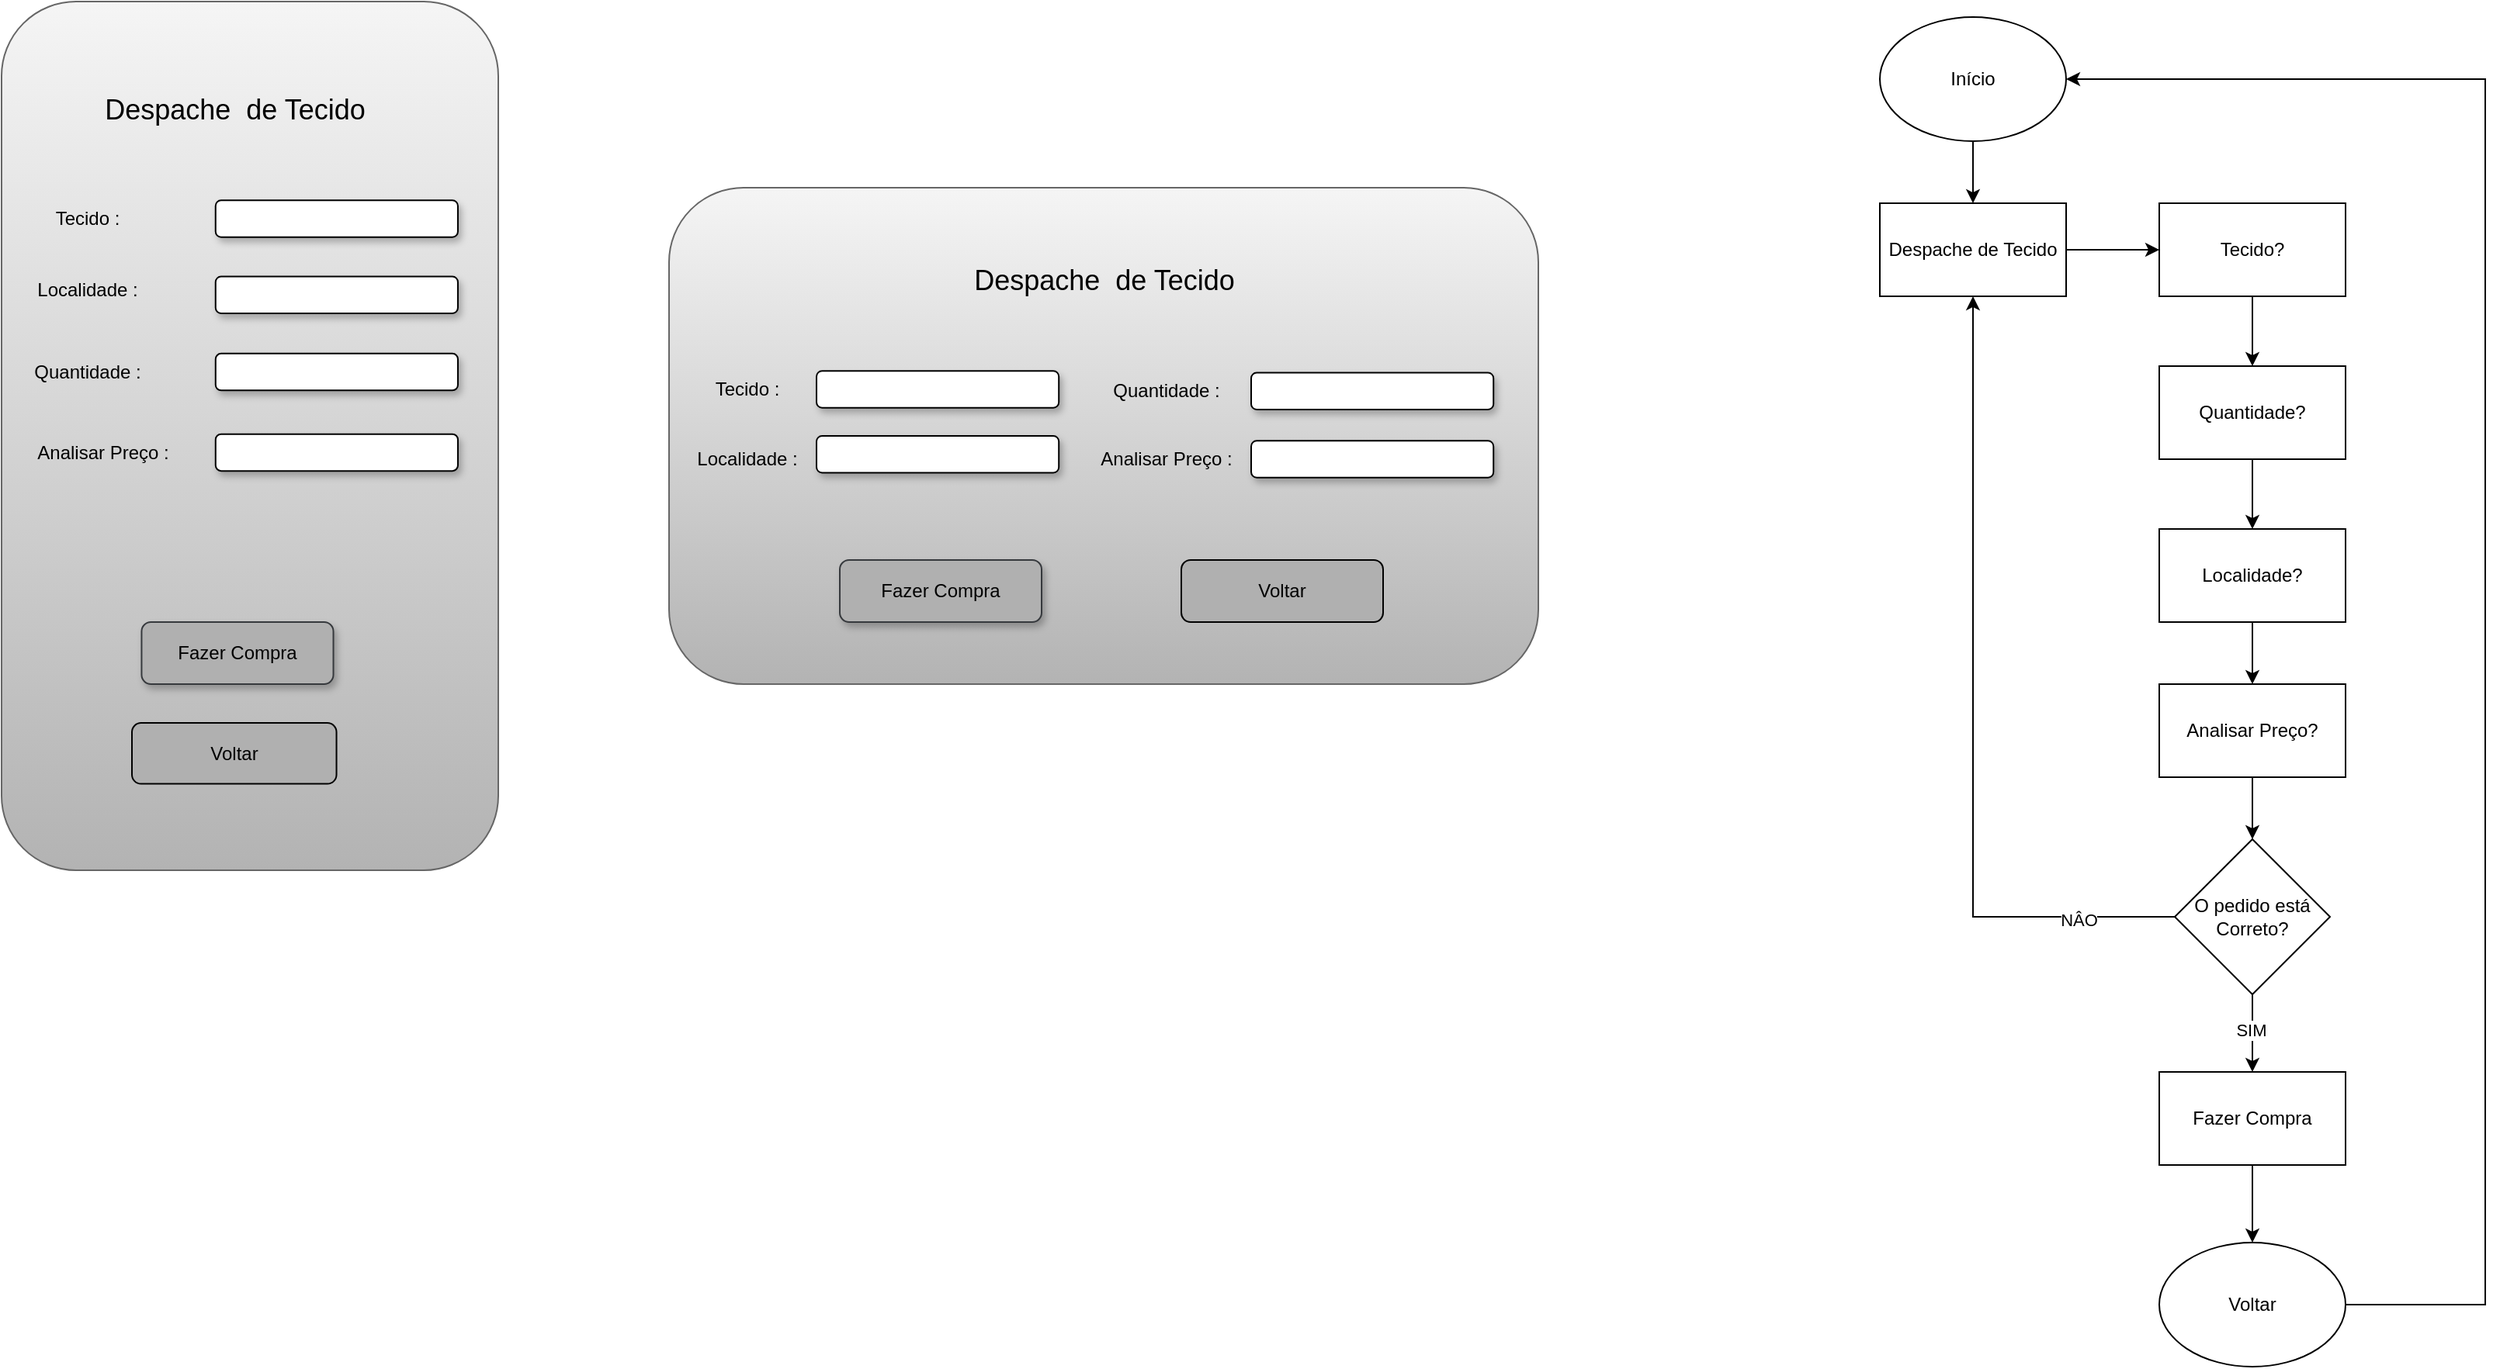 <mxfile version="24.4.13" type="device">
  <diagram name="Página-1" id="F0WEpSo6jbkKOzIckJJC">
    <mxGraphModel dx="2788" dy="1117" grid="1" gridSize="10" guides="1" tooltips="1" connect="1" arrows="1" fold="1" page="1" pageScale="1" pageWidth="827" pageHeight="1169" math="0" shadow="0">
      <root>
        <mxCell id="0" />
        <mxCell id="1" parent="0" />
        <mxCell id="z6BWA8BLWcZFzd1xvX2E-1" value="" style="group" vertex="1" connectable="0" parent="1">
          <mxGeometry x="-440" y="100" width="320" height="560" as="geometry" />
        </mxCell>
        <mxCell id="z6BWA8BLWcZFzd1xvX2E-2" value="" style="rounded=1;whiteSpace=wrap;html=1;fillColor=#f5f5f5;gradientColor=#b3b3b3;strokeColor=#666666;" vertex="1" parent="z6BWA8BLWcZFzd1xvX2E-1">
          <mxGeometry width="320" height="560" as="geometry" />
        </mxCell>
        <mxCell id="z6BWA8BLWcZFzd1xvX2E-14" value="" style="group" vertex="1" connectable="0" parent="z6BWA8BLWcZFzd1xvX2E-1">
          <mxGeometry x="10.002" y="50.001" width="283.979" height="454.301" as="geometry" />
        </mxCell>
        <mxCell id="z6BWA8BLWcZFzd1xvX2E-3" value="&lt;font style=&quot;font-size: 18px;&quot;&gt;Despache&amp;nbsp; de Tecido&lt;/font&gt;" style="text;html=1;align=center;verticalAlign=middle;resizable=0;points=[];autosize=1;strokeColor=none;fillColor=none;" vertex="1" parent="z6BWA8BLWcZFzd1xvX2E-14">
          <mxGeometry x="44.882" width="190" height="40" as="geometry" />
        </mxCell>
        <mxCell id="z6BWA8BLWcZFzd1xvX2E-4" value="Localidade :" style="text;html=1;align=center;verticalAlign=middle;resizable=0;points=[];autosize=1;strokeColor=none;fillColor=none;" vertex="1" parent="z6BWA8BLWcZFzd1xvX2E-14">
          <mxGeometry y="120.962" width="90" height="30" as="geometry" />
        </mxCell>
        <mxCell id="z6BWA8BLWcZFzd1xvX2E-5" value="Quantidade :" style="text;html=1;align=center;verticalAlign=middle;resizable=0;points=[];autosize=1;strokeColor=none;fillColor=none;" vertex="1" parent="z6BWA8BLWcZFzd1xvX2E-14">
          <mxGeometry y="173.787" width="90" height="30" as="geometry" />
        </mxCell>
        <mxCell id="z6BWA8BLWcZFzd1xvX2E-6" value="Tecido :" style="text;html=1;align=center;verticalAlign=middle;resizable=0;points=[];autosize=1;strokeColor=none;fillColor=none;" vertex="1" parent="z6BWA8BLWcZFzd1xvX2E-14">
          <mxGeometry x="14.997" y="75.001" width="60" height="30" as="geometry" />
        </mxCell>
        <mxCell id="z6BWA8BLWcZFzd1xvX2E-9" value="&lt;span style=&quot;color: rgba(0, 0, 0, 0); font-family: monospace; font-size: 0px; text-align: start; text-wrap: nowrap;&quot;&gt;%3CmxGraphModel%3E%3Croot%3E%3CmxCell%20id%3D%220%22%2F%3E%3CmxCell%20id%3D%221%22%20parent%3D%220%22%2F%3E%3CmxCell%20id%3D%222%22%20value%3D%22%22%20style%3D%22group%22%20vertex%3D%221%22%20connectable%3D%220%22%20parent%3D%221%22%3E%3CmxGeometry%20x%3D%22-450%22%20y%3D%22100%22%20width%3D%22320%22%20height%3D%22560%22%20as%3D%22geometry%22%2F%3E%3C%2FmxCell%3E%3CmxCell%20id%3D%223%22%20value%3D%22%22%20style%3D%22rounded%3D1%3BwhiteSpace%3Dwrap%3Bhtml%3D1%3BfillColor%3D%23f5f5f5%3BgradientColor%3D%23b3b3b3%3BstrokeColor%3D%23666666%3B%22%20vertex%3D%221%22%20parent%3D%222%22%3E%3CmxGeometry%20width%3D%22320%22%20height%3D%22560%22%20as%3D%22geometry%22%2F%3E%3C%2FmxCell%3E%3CmxCell%20id%3D%224%22%20value%3D%22Analisar%20melhor%20Pre%C3%A7o%20%3A%22%20style%3D%22text%3Bhtml%3D1%3Balign%3Dcenter%3BverticalAlign%3Dmiddle%3Bresizable%3D0%3Bpoints%3D%5B%5D%3Bautosize%3D1%3BstrokeColor%3Dnone%3BfillColor%3Dnone%3B%22%20vertex%3D%221%22%20parent%3D%222%22%3E%3CmxGeometry%20x%3D%22-0.003%22%20y%3D%22275.722%22%20width%3D%22150%22%20height%3D%2230%22%20as%3D%22geometry%22%2F%3E%3C%2FmxCell%3E%3CmxCell%20id%3D%225%22%20value%3D%22%22%20style%3D%22group%22%20vertex%3D%221%22%20connectable%3D%220%22%20parent%3D%222%22%3E%3CmxGeometry%20x%3D%2220.122%22%20y%3D%2250.001%22%20width%3D%22283.979%22%20height%3D%22454.301%22%20as%3D%22geometry%22%2F%3E%3C%2FmxCell%3E%3CmxCell%20id%3D%226%22%20value%3D%22%26lt%3Bfont%20style%3D%26quot%3Bfont-size%3A%2018px%3B%26quot%3B%26gt%3BDespache%26amp%3Bnbsp%3B%20de%20Tecido%26lt%3B%2Ffont%26gt%3B%22%20style%3D%22text%3Bhtml%3D1%3Balign%3Dcenter%3BverticalAlign%3Dmiddle%3Bresizable%3D0%3Bpoints%3D%5B%5D%3Bautosize%3D1%3BstrokeColor%3Dnone%3BfillColor%3Dnone%3B%22%20vertex%3D%221%22%20parent%3D%225%22%3E%3CmxGeometry%20x%3D%2244.882%22%20width%3D%22190%22%20height%3D%2240%22%20as%3D%22geometry%22%2F%3E%3C%2FmxCell%3E%3CmxCell%20id%3D%227%22%20value%3D%22Localidade%20%3A%22%20style%3D%22text%3Bhtml%3D1%3Balign%3Dcenter%3BverticalAlign%3Dmiddle%3Bresizable%3D0%3Bpoints%3D%5B%5D%3Bautosize%3D1%3BstrokeColor%3Dnone%3BfillColor%3Dnone%3B%22%20vertex%3D%221%22%20parent%3D%225%22%3E%3CmxGeometry%20y%3D%22120.962%22%20width%3D%2290%22%20height%3D%2230%22%20as%3D%22geometry%22%2F%3E%3C%2FmxCell%3E%3CmxCell%20id%3D%228%22%20value%3D%22Quantidade%20%3A%22%20style%3D%22text%3Bhtml%3D1%3Balign%3Dcenter%3BverticalAlign%3Dmiddle%3Bresizable%3D0%3Bpoints%3D%5B%5D%3Bautosize%3D1%3BstrokeColor%3Dnone%3BfillColor%3Dnone%3B%22%20vertex%3D%221%22%20parent%3D%225%22%3E%3CmxGeometry%20y%3D%22173.787%22%20width%3D%2290%22%20height%3D%2230%22%20as%3D%22geometry%22%2F%3E%3C%2FmxCell%3E%3CmxCell%20id%3D%229%22%20value%3D%22Tecido%20%3A%22%20style%3D%22text%3Bhtml%3D1%3Balign%3Dcenter%3BverticalAlign%3Dmiddle%3Bresizable%3D0%3Bpoints%3D%5B%5D%3Bautosize%3D1%3BstrokeColor%3Dnone%3BfillColor%3Dnone%3B%22%20vertex%3D%221%22%20parent%3D%225%22%3E%3CmxGeometry%20x%3D%2214.997%22%20y%3D%2275.001%22%20width%3D%2260%22%20height%3D%2230%22%20as%3D%22geometry%22%2F%3E%3C%2FmxCell%3E%3CmxCell%20id%3D%2210%22%20value%3D%22Fazer%20Compra%22%20style%3D%22rounded%3D1%3BwhiteSpace%3Dwrap%3Bhtml%3D1%3Bshadow%3D1%3BfillColor%3D%23eeeeee%3BstrokeColor%3D%2336393d%3Bsketch%3D1%3BcurveFitting%3D1%3Bjiggle%3D2%3B%22%20vertex%3D%221%22%20parent%3D%225%22%3E%3CmxGeometry%20x%3D%2286.458%22%20y%3D%22349.999%22%20width%3D%22106.83%22%20height%3D%2240%22%20as%3D%22geometry%22%2F%3E%3C%2FmxCell%3E%3CmxCell%20id%3D%2211%22%20value%3D%22%22%20style%3D%22rounded%3D1%3BwhiteSpace%3Dwrap%3Bhtml%3D1%3Bshadow%3D1%3B%22%20vertex%3D%221%22%20parent%3D%225%22%3E%3CmxGeometry%20x%3D%22127.871%22%20y%3D%2278.148%22%20width%3D%22156.098%22%20height%3D%2223.71%22%20as%3D%22geometry%22%2F%3E%3C%2FmxCell%3E%3CmxCell%20id%3D%2212%22%20value%3D%22%22%20style%3D%22rounded%3D1%3BwhiteSpace%3Dwrap%3Bhtml%3D1%3Bshadow%3D1%3B%22%20vertex%3D%221%22%20parent%3D%225%22%3E%3CmxGeometry%20x%3D%22127.871%22%20y%3D%22127.257%22%20width%3D%22156.098%22%20height%3D%2223.71%22%20as%3D%22geometry%22%2F%3E%3C%2FmxCell%3E%3CmxCell%20id%3D%2213%22%20value%3D%22%22%20style%3D%22rounded%3D1%3BwhiteSpace%3Dwrap%3Bhtml%3D1%3Bshadow%3D1%3B%22%20vertex%3D%221%22%20parent%3D%225%22%3E%3CmxGeometry%20x%3D%22127.881%22%20y%3D%22176.934%22%20width%3D%22156.098%22%20height%3D%2223.71%22%20as%3D%22geometry%22%2F%3E%3C%2FmxCell%3E%3CmxCell%20id%3D%2214%22%20value%3D%22%22%20style%3D%22rounded%3D1%3BwhiteSpace%3Dwrap%3Bhtml%3D1%3Bshadow%3D1%3B%22%20vertex%3D%221%22%20parent%3D%225%22%3E%3CmxGeometry%20x%3D%22127.881%22%20y%3D%22228.87%22%20width%3D%22156.098%22%20height%3D%2223.71%22%20as%3D%22geometry%22%2F%3E%3C%2FmxCell%3E%3CmxCell%20id%3D%2215%22%20value%3D%22Voltar%22%20style%3D%22rounded%3D1%3BwhiteSpace%3Dwrap%3Bhtml%3D1%3BfillColor%3D%23B0B0B0%3Bcontainer%3D0%3B%22%20vertex%3D%221%22%20parent%3D%225%22%3E%3CmxGeometry%20x%3D%2273.996%22%20y%3D%22415.003%22%20width%3D%22131.765%22%20height%3D%2239.298%22%20as%3D%22geometry%22%2F%3E%3C%2FmxCell%3E%3C%2Froot%3E%3C%2FmxGraphModel%3E&lt;/span&gt;" style="rounded=1;whiteSpace=wrap;html=1;shadow=1;" vertex="1" parent="z6BWA8BLWcZFzd1xvX2E-14">
          <mxGeometry x="127.871" y="78.148" width="156.098" height="23.71" as="geometry" />
        </mxCell>
        <mxCell id="z6BWA8BLWcZFzd1xvX2E-10" value="" style="rounded=1;whiteSpace=wrap;html=1;shadow=1;" vertex="1" parent="z6BWA8BLWcZFzd1xvX2E-14">
          <mxGeometry x="127.871" y="127.257" width="156.098" height="23.71" as="geometry" />
        </mxCell>
        <mxCell id="z6BWA8BLWcZFzd1xvX2E-11" value="" style="rounded=1;whiteSpace=wrap;html=1;shadow=1;" vertex="1" parent="z6BWA8BLWcZFzd1xvX2E-14">
          <mxGeometry x="127.881" y="176.934" width="156.098" height="23.71" as="geometry" />
        </mxCell>
        <mxCell id="z6BWA8BLWcZFzd1xvX2E-12" value="" style="rounded=1;whiteSpace=wrap;html=1;shadow=1;" vertex="1" parent="z6BWA8BLWcZFzd1xvX2E-14">
          <mxGeometry x="127.881" y="228.87" width="156.098" height="23.71" as="geometry" />
        </mxCell>
        <mxCell id="z6BWA8BLWcZFzd1xvX2E-13" value="Voltar" style="rounded=1;whiteSpace=wrap;html=1;fillColor=#B0B0B0;container=0;" vertex="1" parent="z6BWA8BLWcZFzd1xvX2E-14">
          <mxGeometry x="73.996" y="415.003" width="131.765" height="39.298" as="geometry" />
        </mxCell>
        <mxCell id="z6BWA8BLWcZFzd1xvX2E-8" value="Analisar Preço :" style="text;html=1;align=center;verticalAlign=middle;resizable=0;points=[];autosize=1;strokeColor=none;fillColor=none;" vertex="1" parent="z6BWA8BLWcZFzd1xvX2E-14">
          <mxGeometry x="-0.005" y="225.721" width="110" height="30" as="geometry" />
        </mxCell>
        <mxCell id="z6BWA8BLWcZFzd1xvX2E-7" value="Fazer Compra" style="rounded=1;whiteSpace=wrap;html=1;shadow=1;fillColor=#B0B0B0;strokeColor=#36393d;" vertex="1" parent="z6BWA8BLWcZFzd1xvX2E-1">
          <mxGeometry x="90.222" y="400.001" width="123.54" height="40" as="geometry" />
        </mxCell>
        <mxCell id="z6BWA8BLWcZFzd1xvX2E-15" value="" style="rounded=1;whiteSpace=wrap;html=1;fillColor=#f5f5f5;gradientColor=#b3b3b3;strokeColor=#666666;" vertex="1" parent="1">
          <mxGeometry x="-10" y="220" width="560" height="320" as="geometry" />
        </mxCell>
        <mxCell id="z6BWA8BLWcZFzd1xvX2E-16" value="&lt;font style=&quot;font-size: 18px;&quot;&gt;Despache&amp;nbsp; de Tecido&lt;/font&gt;" style="text;html=1;align=center;verticalAlign=middle;resizable=0;points=[];autosize=1;strokeColor=none;fillColor=none;" vertex="1" parent="1">
          <mxGeometry x="175.004" y="260.001" width="190" height="40" as="geometry" />
        </mxCell>
        <mxCell id="z6BWA8BLWcZFzd1xvX2E-17" value="Tecido :" style="text;html=1;align=center;verticalAlign=middle;resizable=0;points=[];autosize=1;strokeColor=none;fillColor=none;" vertex="1" parent="1">
          <mxGeometry x="9.999" y="335.003" width="60" height="30" as="geometry" />
        </mxCell>
        <mxCell id="z6BWA8BLWcZFzd1xvX2E-18" value="&lt;span style=&quot;color: rgba(0, 0, 0, 0); font-family: monospace; font-size: 0px; text-align: start; text-wrap: nowrap;&quot;&gt;%3CmxGraphModel%3E%3Croot%3E%3CmxCell%20id%3D%220%22%2F%3E%3CmxCell%20id%3D%221%22%20parent%3D%220%22%2F%3E%3CmxCell%20id%3D%222%22%20value%3D%22%22%20style%3D%22group%22%20vertex%3D%221%22%20connectable%3D%220%22%20parent%3D%221%22%3E%3CmxGeometry%20x%3D%22-450%22%20y%3D%22100%22%20width%3D%22320%22%20height%3D%22560%22%20as%3D%22geometry%22%2F%3E%3C%2FmxCell%3E%3CmxCell%20id%3D%223%22%20value%3D%22%22%20style%3D%22rounded%3D1%3BwhiteSpace%3Dwrap%3Bhtml%3D1%3BfillColor%3D%23f5f5f5%3BgradientColor%3D%23b3b3b3%3BstrokeColor%3D%23666666%3B%22%20vertex%3D%221%22%20parent%3D%222%22%3E%3CmxGeometry%20width%3D%22320%22%20height%3D%22560%22%20as%3D%22geometry%22%2F%3E%3C%2FmxCell%3E%3CmxCell%20id%3D%224%22%20value%3D%22Analisar%20melhor%20Pre%C3%A7o%20%3A%22%20style%3D%22text%3Bhtml%3D1%3Balign%3Dcenter%3BverticalAlign%3Dmiddle%3Bresizable%3D0%3Bpoints%3D%5B%5D%3Bautosize%3D1%3BstrokeColor%3Dnone%3BfillColor%3Dnone%3B%22%20vertex%3D%221%22%20parent%3D%222%22%3E%3CmxGeometry%20x%3D%22-0.003%22%20y%3D%22275.722%22%20width%3D%22150%22%20height%3D%2230%22%20as%3D%22geometry%22%2F%3E%3C%2FmxCell%3E%3CmxCell%20id%3D%225%22%20value%3D%22%22%20style%3D%22group%22%20vertex%3D%221%22%20connectable%3D%220%22%20parent%3D%222%22%3E%3CmxGeometry%20x%3D%2220.122%22%20y%3D%2250.001%22%20width%3D%22283.979%22%20height%3D%22454.301%22%20as%3D%22geometry%22%2F%3E%3C%2FmxCell%3E%3CmxCell%20id%3D%226%22%20value%3D%22%26lt%3Bfont%20style%3D%26quot%3Bfont-size%3A%2018px%3B%26quot%3B%26gt%3BDespache%26amp%3Bnbsp%3B%20de%20Tecido%26lt%3B%2Ffont%26gt%3B%22%20style%3D%22text%3Bhtml%3D1%3Balign%3Dcenter%3BverticalAlign%3Dmiddle%3Bresizable%3D0%3Bpoints%3D%5B%5D%3Bautosize%3D1%3BstrokeColor%3Dnone%3BfillColor%3Dnone%3B%22%20vertex%3D%221%22%20parent%3D%225%22%3E%3CmxGeometry%20x%3D%2244.882%22%20width%3D%22190%22%20height%3D%2240%22%20as%3D%22geometry%22%2F%3E%3C%2FmxCell%3E%3CmxCell%20id%3D%227%22%20value%3D%22Localidade%20%3A%22%20style%3D%22text%3Bhtml%3D1%3Balign%3Dcenter%3BverticalAlign%3Dmiddle%3Bresizable%3D0%3Bpoints%3D%5B%5D%3Bautosize%3D1%3BstrokeColor%3Dnone%3BfillColor%3Dnone%3B%22%20vertex%3D%221%22%20parent%3D%225%22%3E%3CmxGeometry%20y%3D%22120.962%22%20width%3D%2290%22%20height%3D%2230%22%20as%3D%22geometry%22%2F%3E%3C%2FmxCell%3E%3CmxCell%20id%3D%228%22%20value%3D%22Quantidade%20%3A%22%20style%3D%22text%3Bhtml%3D1%3Balign%3Dcenter%3BverticalAlign%3Dmiddle%3Bresizable%3D0%3Bpoints%3D%5B%5D%3Bautosize%3D1%3BstrokeColor%3Dnone%3BfillColor%3Dnone%3B%22%20vertex%3D%221%22%20parent%3D%225%22%3E%3CmxGeometry%20y%3D%22173.787%22%20width%3D%2290%22%20height%3D%2230%22%20as%3D%22geometry%22%2F%3E%3C%2FmxCell%3E%3CmxCell%20id%3D%229%22%20value%3D%22Tecido%20%3A%22%20style%3D%22text%3Bhtml%3D1%3Balign%3Dcenter%3BverticalAlign%3Dmiddle%3Bresizable%3D0%3Bpoints%3D%5B%5D%3Bautosize%3D1%3BstrokeColor%3Dnone%3BfillColor%3Dnone%3B%22%20vertex%3D%221%22%20parent%3D%225%22%3E%3CmxGeometry%20x%3D%2214.997%22%20y%3D%2275.001%22%20width%3D%2260%22%20height%3D%2230%22%20as%3D%22geometry%22%2F%3E%3C%2FmxCell%3E%3CmxCell%20id%3D%2210%22%20value%3D%22Fazer%20Compra%22%20style%3D%22rounded%3D1%3BwhiteSpace%3Dwrap%3Bhtml%3D1%3Bshadow%3D1%3BfillColor%3D%23eeeeee%3BstrokeColor%3D%2336393d%3Bsketch%3D1%3BcurveFitting%3D1%3Bjiggle%3D2%3B%22%20vertex%3D%221%22%20parent%3D%225%22%3E%3CmxGeometry%20x%3D%2286.458%22%20y%3D%22349.999%22%20width%3D%22106.83%22%20height%3D%2240%22%20as%3D%22geometry%22%2F%3E%3C%2FmxCell%3E%3CmxCell%20id%3D%2211%22%20value%3D%22%22%20style%3D%22rounded%3D1%3BwhiteSpace%3Dwrap%3Bhtml%3D1%3Bshadow%3D1%3B%22%20vertex%3D%221%22%20parent%3D%225%22%3E%3CmxGeometry%20x%3D%22127.871%22%20y%3D%2278.148%22%20width%3D%22156.098%22%20height%3D%2223.71%22%20as%3D%22geometry%22%2F%3E%3C%2FmxCell%3E%3CmxCell%20id%3D%2212%22%20value%3D%22%22%20style%3D%22rounded%3D1%3BwhiteSpace%3Dwrap%3Bhtml%3D1%3Bshadow%3D1%3B%22%20vertex%3D%221%22%20parent%3D%225%22%3E%3CmxGeometry%20x%3D%22127.871%22%20y%3D%22127.257%22%20width%3D%22156.098%22%20height%3D%2223.71%22%20as%3D%22geometry%22%2F%3E%3C%2FmxCell%3E%3CmxCell%20id%3D%2213%22%20value%3D%22%22%20style%3D%22rounded%3D1%3BwhiteSpace%3Dwrap%3Bhtml%3D1%3Bshadow%3D1%3B%22%20vertex%3D%221%22%20parent%3D%225%22%3E%3CmxGeometry%20x%3D%22127.881%22%20y%3D%22176.934%22%20width%3D%22156.098%22%20height%3D%2223.71%22%20as%3D%22geometry%22%2F%3E%3C%2FmxCell%3E%3CmxCell%20id%3D%2214%22%20value%3D%22%22%20style%3D%22rounded%3D1%3BwhiteSpace%3Dwrap%3Bhtml%3D1%3Bshadow%3D1%3B%22%20vertex%3D%221%22%20parent%3D%225%22%3E%3CmxGeometry%20x%3D%22127.881%22%20y%3D%22228.87%22%20width%3D%22156.098%22%20height%3D%2223.71%22%20as%3D%22geometry%22%2F%3E%3C%2FmxCell%3E%3CmxCell%20id%3D%2215%22%20value%3D%22Voltar%22%20style%3D%22rounded%3D1%3BwhiteSpace%3Dwrap%3Bhtml%3D1%3BfillColor%3D%23B0B0B0%3Bcontainer%3D0%3B%22%20vertex%3D%221%22%20parent%3D%225%22%3E%3CmxGeometry%20x%3D%2273.996%22%20y%3D%22415.003%22%20width%3D%22131.765%22%20height%3D%2239.298%22%20as%3D%22geometry%22%2F%3E%3C%2FmxCell%3E%3C%2Froot%3E%3C%2FmxGraphModel%3E&lt;/span&gt;" style="rounded=1;whiteSpace=wrap;html=1;shadow=1;" vertex="1" parent="1">
          <mxGeometry x="85.003" y="338.15" width="156.098" height="23.71" as="geometry" />
        </mxCell>
        <mxCell id="z6BWA8BLWcZFzd1xvX2E-19" value="&lt;span style=&quot;color: rgba(0, 0, 0, 0); font-family: monospace; font-size: 0px; text-align: start; text-wrap: nowrap;&quot;&gt;%3CmxGraphModel%3E%3Croot%3E%3CmxCell%20id%3D%220%22%2F%3E%3CmxCell%20id%3D%221%22%20parent%3D%220%22%2F%3E%3CmxCell%20id%3D%222%22%20value%3D%22%22%20style%3D%22group%22%20vertex%3D%221%22%20connectable%3D%220%22%20parent%3D%221%22%3E%3CmxGeometry%20x%3D%22-450%22%20y%3D%22100%22%20width%3D%22320%22%20height%3D%22560%22%20as%3D%22geometry%22%2F%3E%3C%2FmxCell%3E%3CmxCell%20id%3D%223%22%20value%3D%22%22%20style%3D%22rounded%3D1%3BwhiteSpace%3Dwrap%3Bhtml%3D1%3BfillColor%3D%23f5f5f5%3BgradientColor%3D%23b3b3b3%3BstrokeColor%3D%23666666%3B%22%20vertex%3D%221%22%20parent%3D%222%22%3E%3CmxGeometry%20width%3D%22320%22%20height%3D%22560%22%20as%3D%22geometry%22%2F%3E%3C%2FmxCell%3E%3CmxCell%20id%3D%224%22%20value%3D%22Analisar%20melhor%20Pre%C3%A7o%20%3A%22%20style%3D%22text%3Bhtml%3D1%3Balign%3Dcenter%3BverticalAlign%3Dmiddle%3Bresizable%3D0%3Bpoints%3D%5B%5D%3Bautosize%3D1%3BstrokeColor%3Dnone%3BfillColor%3Dnone%3B%22%20vertex%3D%221%22%20parent%3D%222%22%3E%3CmxGeometry%20x%3D%22-0.003%22%20y%3D%22275.722%22%20width%3D%22150%22%20height%3D%2230%22%20as%3D%22geometry%22%2F%3E%3C%2FmxCell%3E%3CmxCell%20id%3D%225%22%20value%3D%22%22%20style%3D%22group%22%20vertex%3D%221%22%20connectable%3D%220%22%20parent%3D%222%22%3E%3CmxGeometry%20x%3D%2220.122%22%20y%3D%2250.001%22%20width%3D%22283.979%22%20height%3D%22454.301%22%20as%3D%22geometry%22%2F%3E%3C%2FmxCell%3E%3CmxCell%20id%3D%226%22%20value%3D%22%26lt%3Bfont%20style%3D%26quot%3Bfont-size%3A%2018px%3B%26quot%3B%26gt%3BDespache%26amp%3Bnbsp%3B%20de%20Tecido%26lt%3B%2Ffont%26gt%3B%22%20style%3D%22text%3Bhtml%3D1%3Balign%3Dcenter%3BverticalAlign%3Dmiddle%3Bresizable%3D0%3Bpoints%3D%5B%5D%3Bautosize%3D1%3BstrokeColor%3Dnone%3BfillColor%3Dnone%3B%22%20vertex%3D%221%22%20parent%3D%225%22%3E%3CmxGeometry%20x%3D%2244.882%22%20width%3D%22190%22%20height%3D%2240%22%20as%3D%22geometry%22%2F%3E%3C%2FmxCell%3E%3CmxCell%20id%3D%227%22%20value%3D%22Localidade%20%3A%22%20style%3D%22text%3Bhtml%3D1%3Balign%3Dcenter%3BverticalAlign%3Dmiddle%3Bresizable%3D0%3Bpoints%3D%5B%5D%3Bautosize%3D1%3BstrokeColor%3Dnone%3BfillColor%3Dnone%3B%22%20vertex%3D%221%22%20parent%3D%225%22%3E%3CmxGeometry%20y%3D%22120.962%22%20width%3D%2290%22%20height%3D%2230%22%20as%3D%22geometry%22%2F%3E%3C%2FmxCell%3E%3CmxCell%20id%3D%228%22%20value%3D%22Quantidade%20%3A%22%20style%3D%22text%3Bhtml%3D1%3Balign%3Dcenter%3BverticalAlign%3Dmiddle%3Bresizable%3D0%3Bpoints%3D%5B%5D%3Bautosize%3D1%3BstrokeColor%3Dnone%3BfillColor%3Dnone%3B%22%20vertex%3D%221%22%20parent%3D%225%22%3E%3CmxGeometry%20y%3D%22173.787%22%20width%3D%2290%22%20height%3D%2230%22%20as%3D%22geometry%22%2F%3E%3C%2FmxCell%3E%3CmxCell%20id%3D%229%22%20value%3D%22Tecido%20%3A%22%20style%3D%22text%3Bhtml%3D1%3Balign%3Dcenter%3BverticalAlign%3Dmiddle%3Bresizable%3D0%3Bpoints%3D%5B%5D%3Bautosize%3D1%3BstrokeColor%3Dnone%3BfillColor%3Dnone%3B%22%20vertex%3D%221%22%20parent%3D%225%22%3E%3CmxGeometry%20x%3D%2214.997%22%20y%3D%2275.001%22%20width%3D%2260%22%20height%3D%2230%22%20as%3D%22geometry%22%2F%3E%3C%2FmxCell%3E%3CmxCell%20id%3D%2210%22%20value%3D%22Fazer%20Compra%22%20style%3D%22rounded%3D1%3BwhiteSpace%3Dwrap%3Bhtml%3D1%3Bshadow%3D1%3BfillColor%3D%23eeeeee%3BstrokeColor%3D%2336393d%3Bsketch%3D1%3BcurveFitting%3D1%3Bjiggle%3D2%3B%22%20vertex%3D%221%22%20parent%3D%225%22%3E%3CmxGeometry%20x%3D%2286.458%22%20y%3D%22349.999%22%20width%3D%22106.83%22%20height%3D%2240%22%20as%3D%22geometry%22%2F%3E%3C%2FmxCell%3E%3CmxCell%20id%3D%2211%22%20value%3D%22%22%20style%3D%22rounded%3D1%3BwhiteSpace%3Dwrap%3Bhtml%3D1%3Bshadow%3D1%3B%22%20vertex%3D%221%22%20parent%3D%225%22%3E%3CmxGeometry%20x%3D%22127.871%22%20y%3D%2278.148%22%20width%3D%22156.098%22%20height%3D%2223.71%22%20as%3D%22geometry%22%2F%3E%3C%2FmxCell%3E%3CmxCell%20id%3D%2212%22%20value%3D%22%22%20style%3D%22rounded%3D1%3BwhiteSpace%3Dwrap%3Bhtml%3D1%3Bshadow%3D1%3B%22%20vertex%3D%221%22%20parent%3D%225%22%3E%3CmxGeometry%20x%3D%22127.871%22%20y%3D%22127.257%22%20width%3D%22156.098%22%20height%3D%2223.71%22%20as%3D%22geometry%22%2F%3E%3C%2FmxCell%3E%3CmxCell%20id%3D%2213%22%20value%3D%22%22%20style%3D%22rounded%3D1%3BwhiteSpace%3Dwrap%3Bhtml%3D1%3Bshadow%3D1%3B%22%20vertex%3D%221%22%20parent%3D%225%22%3E%3CmxGeometry%20x%3D%22127.881%22%20y%3D%22176.934%22%20width%3D%22156.098%22%20height%3D%2223.71%22%20as%3D%22geometry%22%2F%3E%3C%2FmxCell%3E%3CmxCell%20id%3D%2214%22%20value%3D%22%22%20style%3D%22rounded%3D1%3BwhiteSpace%3Dwrap%3Bhtml%3D1%3Bshadow%3D1%3B%22%20vertex%3D%221%22%20parent%3D%225%22%3E%3CmxGeometry%20x%3D%22127.881%22%20y%3D%22228.87%22%20width%3D%22156.098%22%20height%3D%2223.71%22%20as%3D%22geometry%22%2F%3E%3C%2FmxCell%3E%3CmxCell%20id%3D%2215%22%20value%3D%22Voltar%22%20style%3D%22rounded%3D1%3BwhiteSpace%3Dwrap%3Bhtml%3D1%3BfillColor%3D%23B0B0B0%3Bcontainer%3D0%3B%22%20vertex%3D%221%22%20parent%3D%225%22%3E%3CmxGeometry%20x%3D%2273.996%22%20y%3D%22415.003%22%20width%3D%22131.765%22%20height%3D%2239.298%22%20as%3D%22geometry%22%2F%3E%3C%2FmxCell%3E%3C%2Froot%3E%3C%2FmxGraphModel%3E&lt;/span&gt;" style="rounded=1;whiteSpace=wrap;html=1;shadow=1;" vertex="1" parent="1">
          <mxGeometry x="85.003" y="380.0" width="156.098" height="23.71" as="geometry" />
        </mxCell>
        <mxCell id="z6BWA8BLWcZFzd1xvX2E-20" value="&lt;span style=&quot;color: rgba(0, 0, 0, 0); font-family: monospace; font-size: 0px; text-align: start; text-wrap: nowrap;&quot;&gt;%3CmxGraphModel%3E%3Croot%3E%3CmxCell%20id%3D%220%22%2F%3E%3CmxCell%20id%3D%221%22%20parent%3D%220%22%2F%3E%3CmxCell%20id%3D%222%22%20value%3D%22%22%20style%3D%22group%22%20vertex%3D%221%22%20connectable%3D%220%22%20parent%3D%221%22%3E%3CmxGeometry%20x%3D%22-450%22%20y%3D%22100%22%20width%3D%22320%22%20height%3D%22560%22%20as%3D%22geometry%22%2F%3E%3C%2FmxCell%3E%3CmxCell%20id%3D%223%22%20value%3D%22%22%20style%3D%22rounded%3D1%3BwhiteSpace%3Dwrap%3Bhtml%3D1%3BfillColor%3D%23f5f5f5%3BgradientColor%3D%23b3b3b3%3BstrokeColor%3D%23666666%3B%22%20vertex%3D%221%22%20parent%3D%222%22%3E%3CmxGeometry%20width%3D%22320%22%20height%3D%22560%22%20as%3D%22geometry%22%2F%3E%3C%2FmxCell%3E%3CmxCell%20id%3D%224%22%20value%3D%22Analisar%20melhor%20Pre%C3%A7o%20%3A%22%20style%3D%22text%3Bhtml%3D1%3Balign%3Dcenter%3BverticalAlign%3Dmiddle%3Bresizable%3D0%3Bpoints%3D%5B%5D%3Bautosize%3D1%3BstrokeColor%3Dnone%3BfillColor%3Dnone%3B%22%20vertex%3D%221%22%20parent%3D%222%22%3E%3CmxGeometry%20x%3D%22-0.003%22%20y%3D%22275.722%22%20width%3D%22150%22%20height%3D%2230%22%20as%3D%22geometry%22%2F%3E%3C%2FmxCell%3E%3CmxCell%20id%3D%225%22%20value%3D%22%22%20style%3D%22group%22%20vertex%3D%221%22%20connectable%3D%220%22%20parent%3D%222%22%3E%3CmxGeometry%20x%3D%2220.122%22%20y%3D%2250.001%22%20width%3D%22283.979%22%20height%3D%22454.301%22%20as%3D%22geometry%22%2F%3E%3C%2FmxCell%3E%3CmxCell%20id%3D%226%22%20value%3D%22%26lt%3Bfont%20style%3D%26quot%3Bfont-size%3A%2018px%3B%26quot%3B%26gt%3BDespache%26amp%3Bnbsp%3B%20de%20Tecido%26lt%3B%2Ffont%26gt%3B%22%20style%3D%22text%3Bhtml%3D1%3Balign%3Dcenter%3BverticalAlign%3Dmiddle%3Bresizable%3D0%3Bpoints%3D%5B%5D%3Bautosize%3D1%3BstrokeColor%3Dnone%3BfillColor%3Dnone%3B%22%20vertex%3D%221%22%20parent%3D%225%22%3E%3CmxGeometry%20x%3D%2244.882%22%20width%3D%22190%22%20height%3D%2240%22%20as%3D%22geometry%22%2F%3E%3C%2FmxCell%3E%3CmxCell%20id%3D%227%22%20value%3D%22Localidade%20%3A%22%20style%3D%22text%3Bhtml%3D1%3Balign%3Dcenter%3BverticalAlign%3Dmiddle%3Bresizable%3D0%3Bpoints%3D%5B%5D%3Bautosize%3D1%3BstrokeColor%3Dnone%3BfillColor%3Dnone%3B%22%20vertex%3D%221%22%20parent%3D%225%22%3E%3CmxGeometry%20y%3D%22120.962%22%20width%3D%2290%22%20height%3D%2230%22%20as%3D%22geometry%22%2F%3E%3C%2FmxCell%3E%3CmxCell%20id%3D%228%22%20value%3D%22Quantidade%20%3A%22%20style%3D%22text%3Bhtml%3D1%3Balign%3Dcenter%3BverticalAlign%3Dmiddle%3Bresizable%3D0%3Bpoints%3D%5B%5D%3Bautosize%3D1%3BstrokeColor%3Dnone%3BfillColor%3Dnone%3B%22%20vertex%3D%221%22%20parent%3D%225%22%3E%3CmxGeometry%20y%3D%22173.787%22%20width%3D%2290%22%20height%3D%2230%22%20as%3D%22geometry%22%2F%3E%3C%2FmxCell%3E%3CmxCell%20id%3D%229%22%20value%3D%22Tecido%20%3A%22%20style%3D%22text%3Bhtml%3D1%3Balign%3Dcenter%3BverticalAlign%3Dmiddle%3Bresizable%3D0%3Bpoints%3D%5B%5D%3Bautosize%3D1%3BstrokeColor%3Dnone%3BfillColor%3Dnone%3B%22%20vertex%3D%221%22%20parent%3D%225%22%3E%3CmxGeometry%20x%3D%2214.997%22%20y%3D%2275.001%22%20width%3D%2260%22%20height%3D%2230%22%20as%3D%22geometry%22%2F%3E%3C%2FmxCell%3E%3CmxCell%20id%3D%2210%22%20value%3D%22Fazer%20Compra%22%20style%3D%22rounded%3D1%3BwhiteSpace%3Dwrap%3Bhtml%3D1%3Bshadow%3D1%3BfillColor%3D%23eeeeee%3BstrokeColor%3D%2336393d%3Bsketch%3D1%3BcurveFitting%3D1%3Bjiggle%3D2%3B%22%20vertex%3D%221%22%20parent%3D%225%22%3E%3CmxGeometry%20x%3D%2286.458%22%20y%3D%22349.999%22%20width%3D%22106.83%22%20height%3D%2240%22%20as%3D%22geometry%22%2F%3E%3C%2FmxCell%3E%3CmxCell%20id%3D%2211%22%20value%3D%22%22%20style%3D%22rounded%3D1%3BwhiteSpace%3Dwrap%3Bhtml%3D1%3Bshadow%3D1%3B%22%20vertex%3D%221%22%20parent%3D%225%22%3E%3CmxGeometry%20x%3D%22127.871%22%20y%3D%2278.148%22%20width%3D%22156.098%22%20height%3D%2223.71%22%20as%3D%22geometry%22%2F%3E%3C%2FmxCell%3E%3CmxCell%20id%3D%2212%22%20value%3D%22%22%20style%3D%22rounded%3D1%3BwhiteSpace%3Dwrap%3Bhtml%3D1%3Bshadow%3D1%3B%22%20vertex%3D%221%22%20parent%3D%225%22%3E%3CmxGeometry%20x%3D%22127.871%22%20y%3D%22127.257%22%20width%3D%22156.098%22%20height%3D%2223.71%22%20as%3D%22geometry%22%2F%3E%3C%2FmxCell%3E%3CmxCell%20id%3D%2213%22%20value%3D%22%22%20style%3D%22rounded%3D1%3BwhiteSpace%3Dwrap%3Bhtml%3D1%3Bshadow%3D1%3B%22%20vertex%3D%221%22%20parent%3D%225%22%3E%3CmxGeometry%20x%3D%22127.881%22%20y%3D%22176.934%22%20width%3D%22156.098%22%20height%3D%2223.71%22%20as%3D%22geometry%22%2F%3E%3C%2FmxCell%3E%3CmxCell%20id%3D%2214%22%20value%3D%22%22%20style%3D%22rounded%3D1%3BwhiteSpace%3Dwrap%3Bhtml%3D1%3Bshadow%3D1%3B%22%20vertex%3D%221%22%20parent%3D%225%22%3E%3CmxGeometry%20x%3D%22127.881%22%20y%3D%22228.87%22%20width%3D%22156.098%22%20height%3D%2223.71%22%20as%3D%22geometry%22%2F%3E%3C%2FmxCell%3E%3CmxCell%20id%3D%2215%22%20value%3D%22Voltar%22%20style%3D%22rounded%3D1%3BwhiteSpace%3Dwrap%3Bhtml%3D1%3BfillColor%3D%23B0B0B0%3Bcontainer%3D0%3B%22%20vertex%3D%221%22%20parent%3D%225%22%3E%3CmxGeometry%20x%3D%2273.996%22%20y%3D%22415.003%22%20width%3D%22131.765%22%20height%3D%2239.298%22%20as%3D%22geometry%22%2F%3E%3C%2FmxCell%3E%3C%2Froot%3E%3C%2FmxGraphModel%3E&lt;/span&gt;" style="rounded=1;whiteSpace=wrap;html=1;shadow=1;" vertex="1" parent="1">
          <mxGeometry x="365.003" y="339.29" width="156.098" height="23.71" as="geometry" />
        </mxCell>
        <mxCell id="z6BWA8BLWcZFzd1xvX2E-21" value="&lt;span style=&quot;color: rgba(0, 0, 0, 0); font-family: monospace; font-size: 0px; text-align: start; text-wrap: nowrap;&quot;&gt;%3CmxGraphModel%3E%3Croot%3E%3CmxCell%20id%3D%220%22%2F%3E%3CmxCell%20id%3D%221%22%20parent%3D%220%22%2F%3E%3CmxCell%20id%3D%222%22%20value%3D%22%22%20style%3D%22group%22%20vertex%3D%221%22%20connectable%3D%220%22%20parent%3D%221%22%3E%3CmxGeometry%20x%3D%22-450%22%20y%3D%22100%22%20width%3D%22320%22%20height%3D%22560%22%20as%3D%22geometry%22%2F%3E%3C%2FmxCell%3E%3CmxCell%20id%3D%223%22%20value%3D%22%22%20style%3D%22rounded%3D1%3BwhiteSpace%3Dwrap%3Bhtml%3D1%3BfillColor%3D%23f5f5f5%3BgradientColor%3D%23b3b3b3%3BstrokeColor%3D%23666666%3B%22%20vertex%3D%221%22%20parent%3D%222%22%3E%3CmxGeometry%20width%3D%22320%22%20height%3D%22560%22%20as%3D%22geometry%22%2F%3E%3C%2FmxCell%3E%3CmxCell%20id%3D%224%22%20value%3D%22Analisar%20melhor%20Pre%C3%A7o%20%3A%22%20style%3D%22text%3Bhtml%3D1%3Balign%3Dcenter%3BverticalAlign%3Dmiddle%3Bresizable%3D0%3Bpoints%3D%5B%5D%3Bautosize%3D1%3BstrokeColor%3Dnone%3BfillColor%3Dnone%3B%22%20vertex%3D%221%22%20parent%3D%222%22%3E%3CmxGeometry%20x%3D%22-0.003%22%20y%3D%22275.722%22%20width%3D%22150%22%20height%3D%2230%22%20as%3D%22geometry%22%2F%3E%3C%2FmxCell%3E%3CmxCell%20id%3D%225%22%20value%3D%22%22%20style%3D%22group%22%20vertex%3D%221%22%20connectable%3D%220%22%20parent%3D%222%22%3E%3CmxGeometry%20x%3D%2220.122%22%20y%3D%2250.001%22%20width%3D%22283.979%22%20height%3D%22454.301%22%20as%3D%22geometry%22%2F%3E%3C%2FmxCell%3E%3CmxCell%20id%3D%226%22%20value%3D%22%26lt%3Bfont%20style%3D%26quot%3Bfont-size%3A%2018px%3B%26quot%3B%26gt%3BDespache%26amp%3Bnbsp%3B%20de%20Tecido%26lt%3B%2Ffont%26gt%3B%22%20style%3D%22text%3Bhtml%3D1%3Balign%3Dcenter%3BverticalAlign%3Dmiddle%3Bresizable%3D0%3Bpoints%3D%5B%5D%3Bautosize%3D1%3BstrokeColor%3Dnone%3BfillColor%3Dnone%3B%22%20vertex%3D%221%22%20parent%3D%225%22%3E%3CmxGeometry%20x%3D%2244.882%22%20width%3D%22190%22%20height%3D%2240%22%20as%3D%22geometry%22%2F%3E%3C%2FmxCell%3E%3CmxCell%20id%3D%227%22%20value%3D%22Localidade%20%3A%22%20style%3D%22text%3Bhtml%3D1%3Balign%3Dcenter%3BverticalAlign%3Dmiddle%3Bresizable%3D0%3Bpoints%3D%5B%5D%3Bautosize%3D1%3BstrokeColor%3Dnone%3BfillColor%3Dnone%3B%22%20vertex%3D%221%22%20parent%3D%225%22%3E%3CmxGeometry%20y%3D%22120.962%22%20width%3D%2290%22%20height%3D%2230%22%20as%3D%22geometry%22%2F%3E%3C%2FmxCell%3E%3CmxCell%20id%3D%228%22%20value%3D%22Quantidade%20%3A%22%20style%3D%22text%3Bhtml%3D1%3Balign%3Dcenter%3BverticalAlign%3Dmiddle%3Bresizable%3D0%3Bpoints%3D%5B%5D%3Bautosize%3D1%3BstrokeColor%3Dnone%3BfillColor%3Dnone%3B%22%20vertex%3D%221%22%20parent%3D%225%22%3E%3CmxGeometry%20y%3D%22173.787%22%20width%3D%2290%22%20height%3D%2230%22%20as%3D%22geometry%22%2F%3E%3C%2FmxCell%3E%3CmxCell%20id%3D%229%22%20value%3D%22Tecido%20%3A%22%20style%3D%22text%3Bhtml%3D1%3Balign%3Dcenter%3BverticalAlign%3Dmiddle%3Bresizable%3D0%3Bpoints%3D%5B%5D%3Bautosize%3D1%3BstrokeColor%3Dnone%3BfillColor%3Dnone%3B%22%20vertex%3D%221%22%20parent%3D%225%22%3E%3CmxGeometry%20x%3D%2214.997%22%20y%3D%2275.001%22%20width%3D%2260%22%20height%3D%2230%22%20as%3D%22geometry%22%2F%3E%3C%2FmxCell%3E%3CmxCell%20id%3D%2210%22%20value%3D%22Fazer%20Compra%22%20style%3D%22rounded%3D1%3BwhiteSpace%3Dwrap%3Bhtml%3D1%3Bshadow%3D1%3BfillColor%3D%23eeeeee%3BstrokeColor%3D%2336393d%3Bsketch%3D1%3BcurveFitting%3D1%3Bjiggle%3D2%3B%22%20vertex%3D%221%22%20parent%3D%225%22%3E%3CmxGeometry%20x%3D%2286.458%22%20y%3D%22349.999%22%20width%3D%22106.83%22%20height%3D%2240%22%20as%3D%22geometry%22%2F%3E%3C%2FmxCell%3E%3CmxCell%20id%3D%2211%22%20value%3D%22%22%20style%3D%22rounded%3D1%3BwhiteSpace%3Dwrap%3Bhtml%3D1%3Bshadow%3D1%3B%22%20vertex%3D%221%22%20parent%3D%225%22%3E%3CmxGeometry%20x%3D%22127.871%22%20y%3D%2278.148%22%20width%3D%22156.098%22%20height%3D%2223.71%22%20as%3D%22geometry%22%2F%3E%3C%2FmxCell%3E%3CmxCell%20id%3D%2212%22%20value%3D%22%22%20style%3D%22rounded%3D1%3BwhiteSpace%3Dwrap%3Bhtml%3D1%3Bshadow%3D1%3B%22%20vertex%3D%221%22%20parent%3D%225%22%3E%3CmxGeometry%20x%3D%22127.871%22%20y%3D%22127.257%22%20width%3D%22156.098%22%20height%3D%2223.71%22%20as%3D%22geometry%22%2F%3E%3C%2FmxCell%3E%3CmxCell%20id%3D%2213%22%20value%3D%22%22%20style%3D%22rounded%3D1%3BwhiteSpace%3Dwrap%3Bhtml%3D1%3Bshadow%3D1%3B%22%20vertex%3D%221%22%20parent%3D%225%22%3E%3CmxGeometry%20x%3D%22127.881%22%20y%3D%22176.934%22%20width%3D%22156.098%22%20height%3D%2223.71%22%20as%3D%22geometry%22%2F%3E%3C%2FmxCell%3E%3CmxCell%20id%3D%2214%22%20value%3D%22%22%20style%3D%22rounded%3D1%3BwhiteSpace%3Dwrap%3Bhtml%3D1%3Bshadow%3D1%3B%22%20vertex%3D%221%22%20parent%3D%225%22%3E%3CmxGeometry%20x%3D%22127.881%22%20y%3D%22228.87%22%20width%3D%22156.098%22%20height%3D%2223.71%22%20as%3D%22geometry%22%2F%3E%3C%2FmxCell%3E%3CmxCell%20id%3D%2215%22%20value%3D%22Voltar%22%20style%3D%22rounded%3D1%3BwhiteSpace%3Dwrap%3Bhtml%3D1%3BfillColor%3D%23B0B0B0%3Bcontainer%3D0%3B%22%20vertex%3D%221%22%20parent%3D%225%22%3E%3CmxGeometry%20x%3D%2273.996%22%20y%3D%22415.003%22%20width%3D%22131.765%22%20height%3D%2239.298%22%20as%3D%22geometry%22%2F%3E%3C%2FmxCell%3E%3C%2Froot%3E%3C%2FmxGraphModel%3E&lt;/span&gt;" style="rounded=1;whiteSpace=wrap;html=1;shadow=1;" vertex="1" parent="1">
          <mxGeometry x="365.003" y="383.15" width="156.098" height="23.71" as="geometry" />
        </mxCell>
        <mxCell id="z6BWA8BLWcZFzd1xvX2E-22" value="Localidade :" style="text;html=1;align=center;verticalAlign=middle;resizable=0;points=[];autosize=1;strokeColor=none;fillColor=none;" vertex="1" parent="1">
          <mxGeometry x="-4.998" y="380.003" width="90" height="30" as="geometry" />
        </mxCell>
        <mxCell id="z6BWA8BLWcZFzd1xvX2E-24" value="Quantidade :" style="text;html=1;align=center;verticalAlign=middle;resizable=0;points=[];autosize=1;strokeColor=none;fillColor=none;" vertex="1" parent="1">
          <mxGeometry x="265.012" y="335.858" width="90" height="30" as="geometry" />
        </mxCell>
        <mxCell id="z6BWA8BLWcZFzd1xvX2E-26" value="Analisar Preço :" style="text;html=1;align=center;verticalAlign=middle;resizable=0;points=[];autosize=1;strokeColor=none;fillColor=none;" vertex="1" parent="1">
          <mxGeometry x="255.007" y="380.002" width="110" height="30" as="geometry" />
        </mxCell>
        <mxCell id="z6BWA8BLWcZFzd1xvX2E-28" value="Fazer Compra" style="rounded=1;whiteSpace=wrap;html=1;shadow=1;fillColor=#B0B0B0;strokeColor=#36393d;" vertex="1" parent="1">
          <mxGeometry x="100" y="460" width="130" height="40" as="geometry" />
        </mxCell>
        <mxCell id="z6BWA8BLWcZFzd1xvX2E-29" value="Voltar" style="rounded=1;whiteSpace=wrap;html=1;fillColor=#B0B0B0;container=0;" vertex="1" parent="1">
          <mxGeometry x="320" y="460" width="130" height="40" as="geometry" />
        </mxCell>
        <mxCell id="z6BWA8BLWcZFzd1xvX2E-34" value="" style="edgeStyle=orthogonalEdgeStyle;rounded=0;orthogonalLoop=1;jettySize=auto;html=1;" edge="1" parent="1" source="z6BWA8BLWcZFzd1xvX2E-32" target="z6BWA8BLWcZFzd1xvX2E-33">
          <mxGeometry relative="1" as="geometry" />
        </mxCell>
        <mxCell id="z6BWA8BLWcZFzd1xvX2E-32" value="Início" style="ellipse;whiteSpace=wrap;html=1;" vertex="1" parent="1">
          <mxGeometry x="770" y="110" width="120" height="80" as="geometry" />
        </mxCell>
        <mxCell id="z6BWA8BLWcZFzd1xvX2E-36" value="" style="edgeStyle=orthogonalEdgeStyle;rounded=0;orthogonalLoop=1;jettySize=auto;html=1;" edge="1" parent="1" source="z6BWA8BLWcZFzd1xvX2E-33" target="z6BWA8BLWcZFzd1xvX2E-35">
          <mxGeometry relative="1" as="geometry" />
        </mxCell>
        <mxCell id="z6BWA8BLWcZFzd1xvX2E-33" value="Despache de Tecido" style="rounded=0;whiteSpace=wrap;html=1;" vertex="1" parent="1">
          <mxGeometry x="770" y="230" width="120" height="60" as="geometry" />
        </mxCell>
        <mxCell id="z6BWA8BLWcZFzd1xvX2E-38" value="" style="edgeStyle=orthogonalEdgeStyle;rounded=0;orthogonalLoop=1;jettySize=auto;html=1;" edge="1" parent="1" source="z6BWA8BLWcZFzd1xvX2E-35" target="z6BWA8BLWcZFzd1xvX2E-37">
          <mxGeometry relative="1" as="geometry" />
        </mxCell>
        <mxCell id="z6BWA8BLWcZFzd1xvX2E-35" value="Tecido?" style="rounded=0;whiteSpace=wrap;html=1;" vertex="1" parent="1">
          <mxGeometry x="950" y="230" width="120" height="60" as="geometry" />
        </mxCell>
        <mxCell id="z6BWA8BLWcZFzd1xvX2E-40" value="" style="edgeStyle=orthogonalEdgeStyle;rounded=0;orthogonalLoop=1;jettySize=auto;html=1;" edge="1" parent="1" source="z6BWA8BLWcZFzd1xvX2E-37" target="z6BWA8BLWcZFzd1xvX2E-39">
          <mxGeometry relative="1" as="geometry" />
        </mxCell>
        <mxCell id="z6BWA8BLWcZFzd1xvX2E-37" value="Quantidade?" style="rounded=0;whiteSpace=wrap;html=1;" vertex="1" parent="1">
          <mxGeometry x="950" y="335" width="120" height="60" as="geometry" />
        </mxCell>
        <mxCell id="z6BWA8BLWcZFzd1xvX2E-42" value="" style="edgeStyle=orthogonalEdgeStyle;rounded=0;orthogonalLoop=1;jettySize=auto;html=1;" edge="1" parent="1" source="z6BWA8BLWcZFzd1xvX2E-39" target="z6BWA8BLWcZFzd1xvX2E-41">
          <mxGeometry relative="1" as="geometry" />
        </mxCell>
        <mxCell id="z6BWA8BLWcZFzd1xvX2E-39" value="Localidade?" style="rounded=0;whiteSpace=wrap;html=1;" vertex="1" parent="1">
          <mxGeometry x="950" y="440" width="120" height="60" as="geometry" />
        </mxCell>
        <mxCell id="z6BWA8BLWcZFzd1xvX2E-44" value="" style="edgeStyle=orthogonalEdgeStyle;rounded=0;orthogonalLoop=1;jettySize=auto;html=1;" edge="1" parent="1" source="z6BWA8BLWcZFzd1xvX2E-41" target="z6BWA8BLWcZFzd1xvX2E-43">
          <mxGeometry relative="1" as="geometry" />
        </mxCell>
        <mxCell id="z6BWA8BLWcZFzd1xvX2E-41" value="Analisar Preço?" style="rounded=0;whiteSpace=wrap;html=1;" vertex="1" parent="1">
          <mxGeometry x="950" y="540" width="120" height="60" as="geometry" />
        </mxCell>
        <mxCell id="z6BWA8BLWcZFzd1xvX2E-46" value="" style="edgeStyle=orthogonalEdgeStyle;rounded=0;orthogonalLoop=1;jettySize=auto;html=1;" edge="1" parent="1" source="z6BWA8BLWcZFzd1xvX2E-43" target="z6BWA8BLWcZFzd1xvX2E-45">
          <mxGeometry relative="1" as="geometry" />
        </mxCell>
        <mxCell id="z6BWA8BLWcZFzd1xvX2E-47" value="SIM" style="edgeLabel;html=1;align=center;verticalAlign=middle;resizable=0;points=[];" vertex="1" connectable="0" parent="z6BWA8BLWcZFzd1xvX2E-46">
          <mxGeometry x="-0.08" y="-1" relative="1" as="geometry">
            <mxPoint as="offset" />
          </mxGeometry>
        </mxCell>
        <mxCell id="z6BWA8BLWcZFzd1xvX2E-43" value="O pedido está&lt;div&gt;Correto?&lt;/div&gt;" style="rhombus;whiteSpace=wrap;html=1;" vertex="1" parent="1">
          <mxGeometry x="960" y="640" width="100" height="100" as="geometry" />
        </mxCell>
        <mxCell id="z6BWA8BLWcZFzd1xvX2E-51" value="" style="edgeStyle=orthogonalEdgeStyle;rounded=0;orthogonalLoop=1;jettySize=auto;html=1;" edge="1" parent="1" source="z6BWA8BLWcZFzd1xvX2E-45" target="z6BWA8BLWcZFzd1xvX2E-50">
          <mxGeometry relative="1" as="geometry" />
        </mxCell>
        <mxCell id="z6BWA8BLWcZFzd1xvX2E-45" value="Fazer Compra" style="rounded=0;whiteSpace=wrap;html=1;" vertex="1" parent="1">
          <mxGeometry x="950" y="790" width="120" height="60" as="geometry" />
        </mxCell>
        <mxCell id="z6BWA8BLWcZFzd1xvX2E-48" value="" style="endArrow=classic;html=1;rounded=0;exitX=0;exitY=0.5;exitDx=0;exitDy=0;entryX=0.5;entryY=1;entryDx=0;entryDy=0;" edge="1" parent="1" source="z6BWA8BLWcZFzd1xvX2E-43" target="z6BWA8BLWcZFzd1xvX2E-33">
          <mxGeometry width="50" height="50" relative="1" as="geometry">
            <mxPoint x="380" y="630" as="sourcePoint" />
            <mxPoint x="430" y="580" as="targetPoint" />
            <Array as="points">
              <mxPoint x="830" y="690" />
            </Array>
          </mxGeometry>
        </mxCell>
        <mxCell id="z6BWA8BLWcZFzd1xvX2E-49" value="NÂO" style="edgeLabel;html=1;align=center;verticalAlign=middle;resizable=0;points=[];" vertex="1" connectable="0" parent="z6BWA8BLWcZFzd1xvX2E-48">
          <mxGeometry x="-0.766" y="2" relative="1" as="geometry">
            <mxPoint as="offset" />
          </mxGeometry>
        </mxCell>
        <mxCell id="z6BWA8BLWcZFzd1xvX2E-50" value="Voltar" style="ellipse;whiteSpace=wrap;html=1;" vertex="1" parent="1">
          <mxGeometry x="950" y="900" width="120" height="80" as="geometry" />
        </mxCell>
        <mxCell id="z6BWA8BLWcZFzd1xvX2E-52" value="" style="endArrow=classic;html=1;rounded=0;exitX=1;exitY=0.5;exitDx=0;exitDy=0;entryX=1;entryY=0.5;entryDx=0;entryDy=0;" edge="1" parent="1" source="z6BWA8BLWcZFzd1xvX2E-50" target="z6BWA8BLWcZFzd1xvX2E-32">
          <mxGeometry width="50" height="50" relative="1" as="geometry">
            <mxPoint x="380" y="730" as="sourcePoint" />
            <mxPoint x="1080" y="120" as="targetPoint" />
            <Array as="points">
              <mxPoint x="1160" y="940" />
              <mxPoint x="1160" y="150" />
            </Array>
          </mxGeometry>
        </mxCell>
      </root>
    </mxGraphModel>
  </diagram>
</mxfile>
